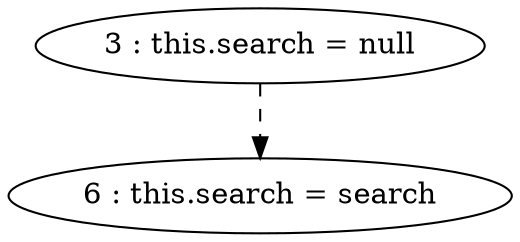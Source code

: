 digraph G {
"3 : this.search = null"
"3 : this.search = null" -> "6 : this.search = search" [style=dashed]
"6 : this.search = search"
}